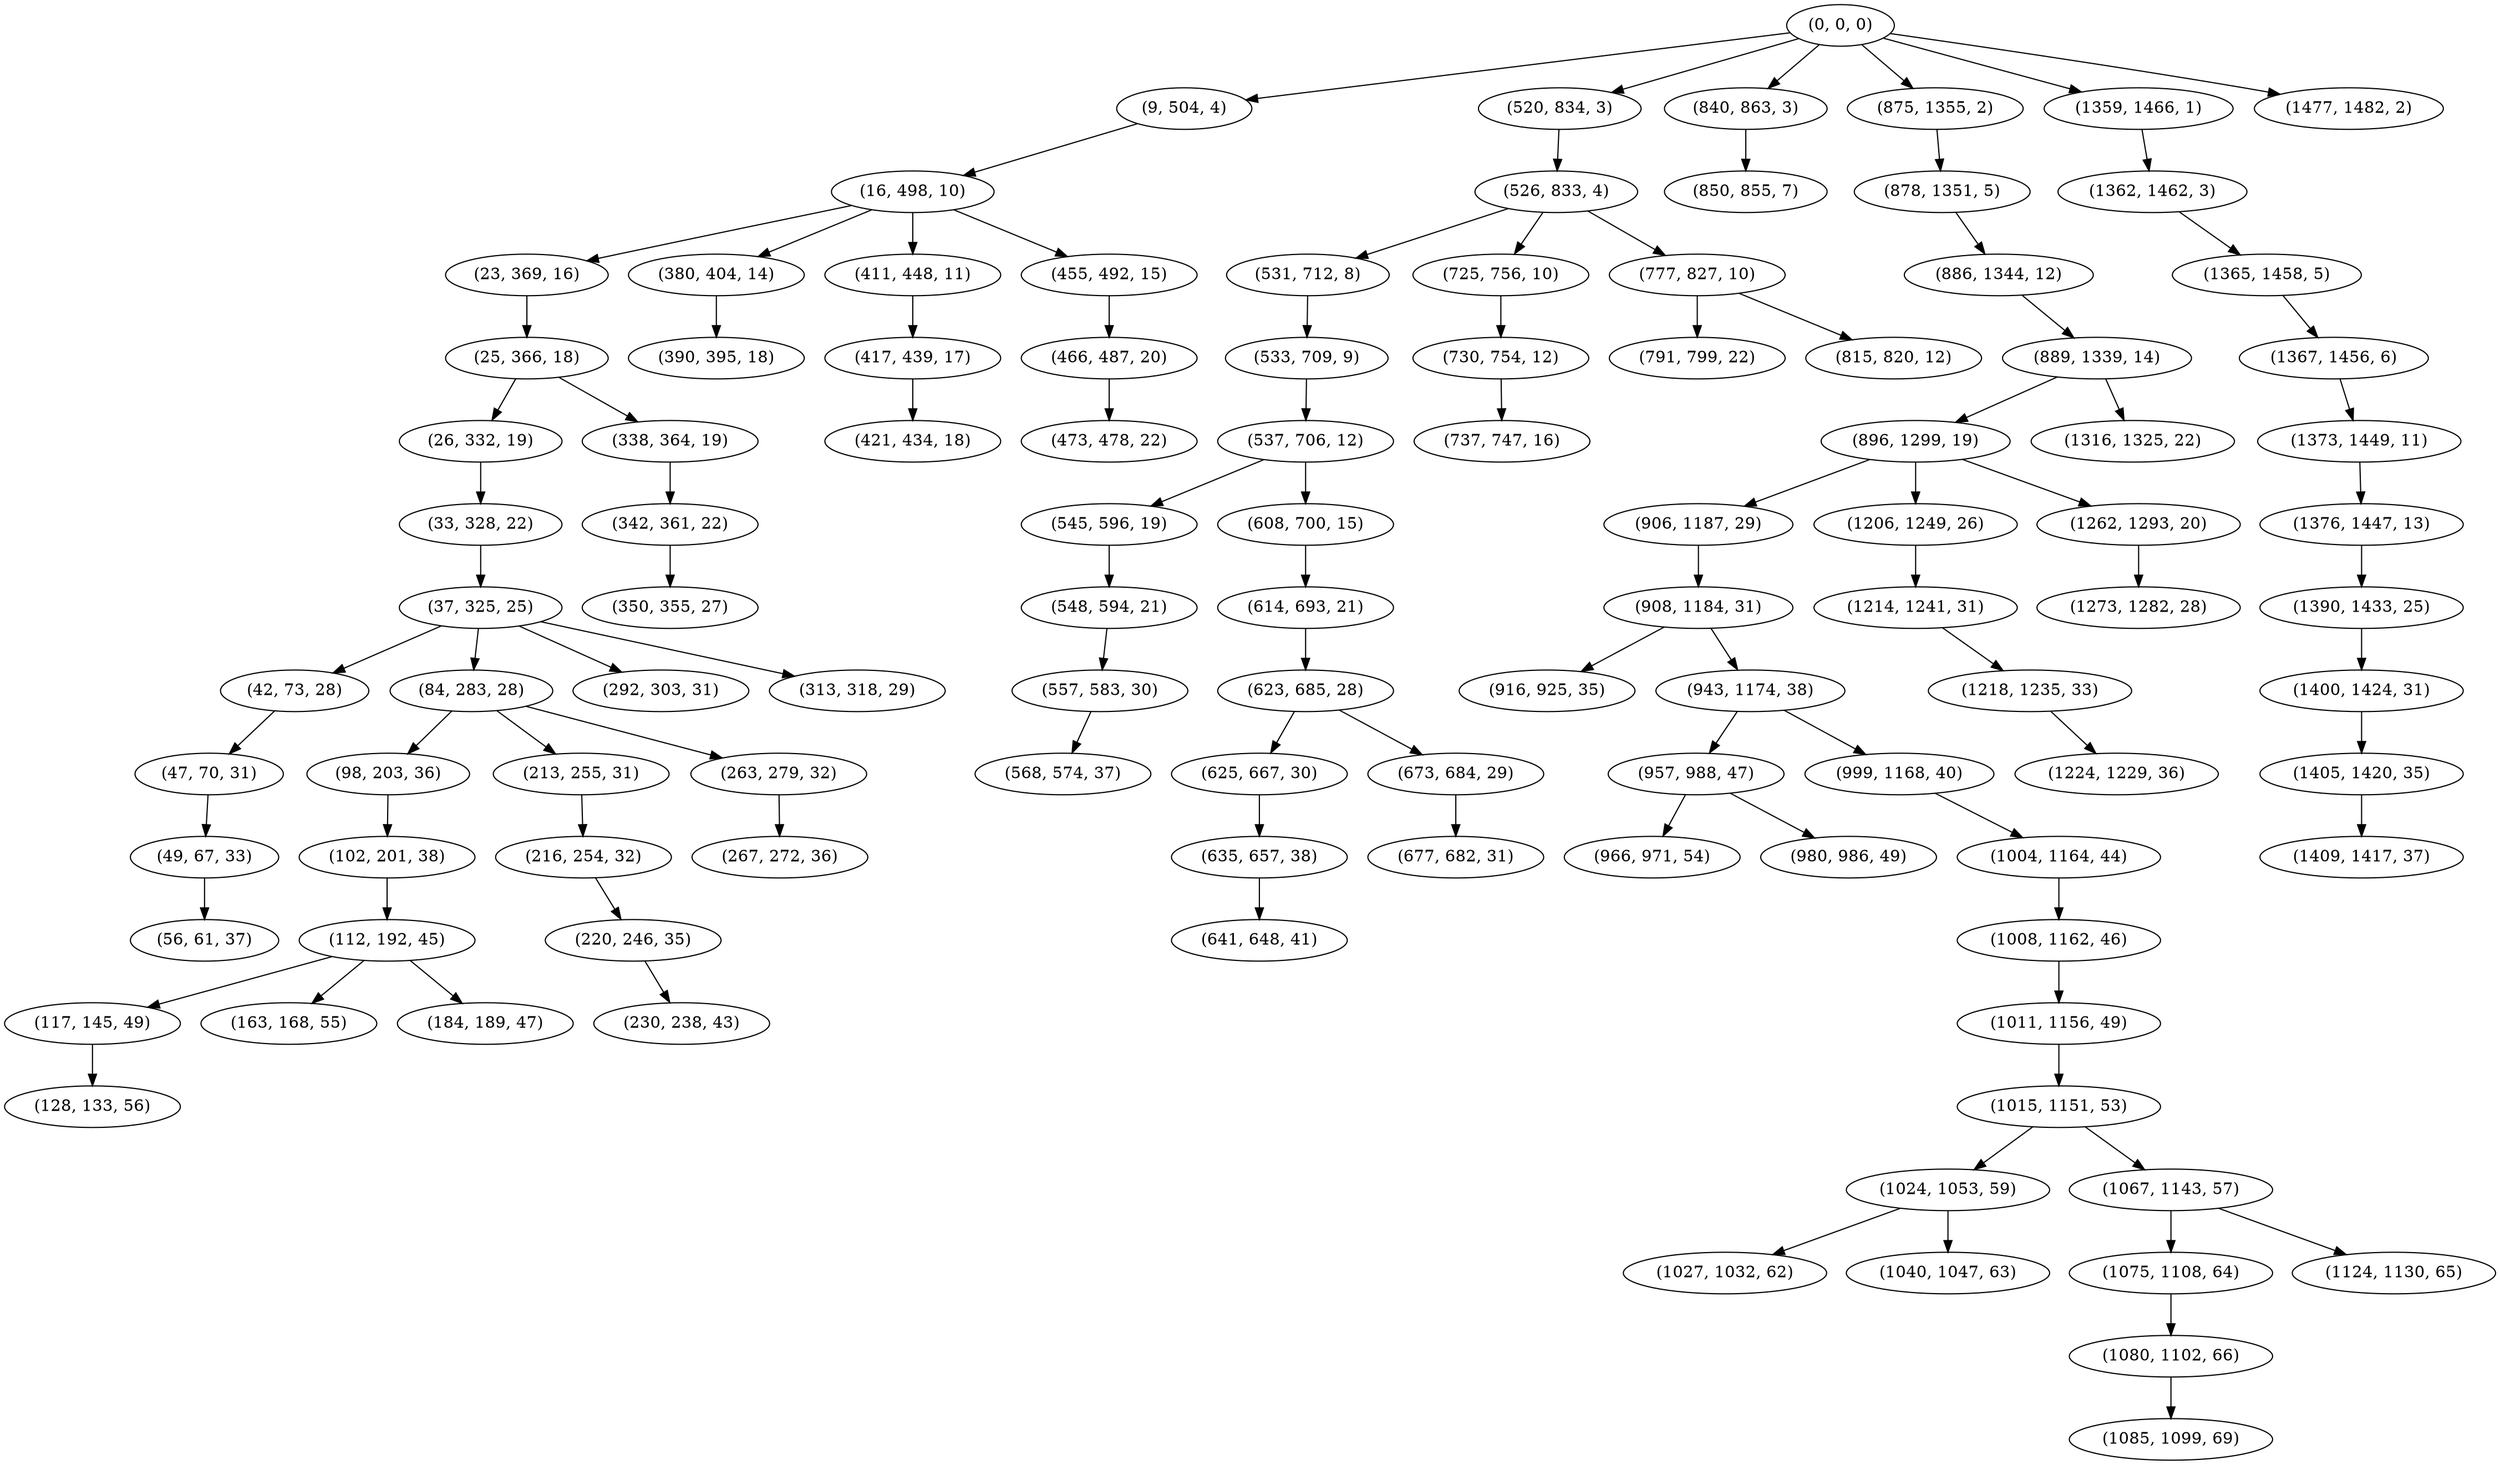 digraph tree {
    "(0, 0, 0)";
    "(9, 504, 4)";
    "(16, 498, 10)";
    "(23, 369, 16)";
    "(25, 366, 18)";
    "(26, 332, 19)";
    "(33, 328, 22)";
    "(37, 325, 25)";
    "(42, 73, 28)";
    "(47, 70, 31)";
    "(49, 67, 33)";
    "(56, 61, 37)";
    "(84, 283, 28)";
    "(98, 203, 36)";
    "(102, 201, 38)";
    "(112, 192, 45)";
    "(117, 145, 49)";
    "(128, 133, 56)";
    "(163, 168, 55)";
    "(184, 189, 47)";
    "(213, 255, 31)";
    "(216, 254, 32)";
    "(220, 246, 35)";
    "(230, 238, 43)";
    "(263, 279, 32)";
    "(267, 272, 36)";
    "(292, 303, 31)";
    "(313, 318, 29)";
    "(338, 364, 19)";
    "(342, 361, 22)";
    "(350, 355, 27)";
    "(380, 404, 14)";
    "(390, 395, 18)";
    "(411, 448, 11)";
    "(417, 439, 17)";
    "(421, 434, 18)";
    "(455, 492, 15)";
    "(466, 487, 20)";
    "(473, 478, 22)";
    "(520, 834, 3)";
    "(526, 833, 4)";
    "(531, 712, 8)";
    "(533, 709, 9)";
    "(537, 706, 12)";
    "(545, 596, 19)";
    "(548, 594, 21)";
    "(557, 583, 30)";
    "(568, 574, 37)";
    "(608, 700, 15)";
    "(614, 693, 21)";
    "(623, 685, 28)";
    "(625, 667, 30)";
    "(635, 657, 38)";
    "(641, 648, 41)";
    "(673, 684, 29)";
    "(677, 682, 31)";
    "(725, 756, 10)";
    "(730, 754, 12)";
    "(737, 747, 16)";
    "(777, 827, 10)";
    "(791, 799, 22)";
    "(815, 820, 12)";
    "(840, 863, 3)";
    "(850, 855, 7)";
    "(875, 1355, 2)";
    "(878, 1351, 5)";
    "(886, 1344, 12)";
    "(889, 1339, 14)";
    "(896, 1299, 19)";
    "(906, 1187, 29)";
    "(908, 1184, 31)";
    "(916, 925, 35)";
    "(943, 1174, 38)";
    "(957, 988, 47)";
    "(966, 971, 54)";
    "(980, 986, 49)";
    "(999, 1168, 40)";
    "(1004, 1164, 44)";
    "(1008, 1162, 46)";
    "(1011, 1156, 49)";
    "(1015, 1151, 53)";
    "(1024, 1053, 59)";
    "(1027, 1032, 62)";
    "(1040, 1047, 63)";
    "(1067, 1143, 57)";
    "(1075, 1108, 64)";
    "(1080, 1102, 66)";
    "(1085, 1099, 69)";
    "(1124, 1130, 65)";
    "(1206, 1249, 26)";
    "(1214, 1241, 31)";
    "(1218, 1235, 33)";
    "(1224, 1229, 36)";
    "(1262, 1293, 20)";
    "(1273, 1282, 28)";
    "(1316, 1325, 22)";
    "(1359, 1466, 1)";
    "(1362, 1462, 3)";
    "(1365, 1458, 5)";
    "(1367, 1456, 6)";
    "(1373, 1449, 11)";
    "(1376, 1447, 13)";
    "(1390, 1433, 25)";
    "(1400, 1424, 31)";
    "(1405, 1420, 35)";
    "(1409, 1417, 37)";
    "(1477, 1482, 2)";
    "(0, 0, 0)" -> "(9, 504, 4)";
    "(0, 0, 0)" -> "(520, 834, 3)";
    "(0, 0, 0)" -> "(840, 863, 3)";
    "(0, 0, 0)" -> "(875, 1355, 2)";
    "(0, 0, 0)" -> "(1359, 1466, 1)";
    "(0, 0, 0)" -> "(1477, 1482, 2)";
    "(9, 504, 4)" -> "(16, 498, 10)";
    "(16, 498, 10)" -> "(23, 369, 16)";
    "(16, 498, 10)" -> "(380, 404, 14)";
    "(16, 498, 10)" -> "(411, 448, 11)";
    "(16, 498, 10)" -> "(455, 492, 15)";
    "(23, 369, 16)" -> "(25, 366, 18)";
    "(25, 366, 18)" -> "(26, 332, 19)";
    "(25, 366, 18)" -> "(338, 364, 19)";
    "(26, 332, 19)" -> "(33, 328, 22)";
    "(33, 328, 22)" -> "(37, 325, 25)";
    "(37, 325, 25)" -> "(42, 73, 28)";
    "(37, 325, 25)" -> "(84, 283, 28)";
    "(37, 325, 25)" -> "(292, 303, 31)";
    "(37, 325, 25)" -> "(313, 318, 29)";
    "(42, 73, 28)" -> "(47, 70, 31)";
    "(47, 70, 31)" -> "(49, 67, 33)";
    "(49, 67, 33)" -> "(56, 61, 37)";
    "(84, 283, 28)" -> "(98, 203, 36)";
    "(84, 283, 28)" -> "(213, 255, 31)";
    "(84, 283, 28)" -> "(263, 279, 32)";
    "(98, 203, 36)" -> "(102, 201, 38)";
    "(102, 201, 38)" -> "(112, 192, 45)";
    "(112, 192, 45)" -> "(117, 145, 49)";
    "(112, 192, 45)" -> "(163, 168, 55)";
    "(112, 192, 45)" -> "(184, 189, 47)";
    "(117, 145, 49)" -> "(128, 133, 56)";
    "(213, 255, 31)" -> "(216, 254, 32)";
    "(216, 254, 32)" -> "(220, 246, 35)";
    "(220, 246, 35)" -> "(230, 238, 43)";
    "(263, 279, 32)" -> "(267, 272, 36)";
    "(338, 364, 19)" -> "(342, 361, 22)";
    "(342, 361, 22)" -> "(350, 355, 27)";
    "(380, 404, 14)" -> "(390, 395, 18)";
    "(411, 448, 11)" -> "(417, 439, 17)";
    "(417, 439, 17)" -> "(421, 434, 18)";
    "(455, 492, 15)" -> "(466, 487, 20)";
    "(466, 487, 20)" -> "(473, 478, 22)";
    "(520, 834, 3)" -> "(526, 833, 4)";
    "(526, 833, 4)" -> "(531, 712, 8)";
    "(526, 833, 4)" -> "(725, 756, 10)";
    "(526, 833, 4)" -> "(777, 827, 10)";
    "(531, 712, 8)" -> "(533, 709, 9)";
    "(533, 709, 9)" -> "(537, 706, 12)";
    "(537, 706, 12)" -> "(545, 596, 19)";
    "(537, 706, 12)" -> "(608, 700, 15)";
    "(545, 596, 19)" -> "(548, 594, 21)";
    "(548, 594, 21)" -> "(557, 583, 30)";
    "(557, 583, 30)" -> "(568, 574, 37)";
    "(608, 700, 15)" -> "(614, 693, 21)";
    "(614, 693, 21)" -> "(623, 685, 28)";
    "(623, 685, 28)" -> "(625, 667, 30)";
    "(623, 685, 28)" -> "(673, 684, 29)";
    "(625, 667, 30)" -> "(635, 657, 38)";
    "(635, 657, 38)" -> "(641, 648, 41)";
    "(673, 684, 29)" -> "(677, 682, 31)";
    "(725, 756, 10)" -> "(730, 754, 12)";
    "(730, 754, 12)" -> "(737, 747, 16)";
    "(777, 827, 10)" -> "(791, 799, 22)";
    "(777, 827, 10)" -> "(815, 820, 12)";
    "(840, 863, 3)" -> "(850, 855, 7)";
    "(875, 1355, 2)" -> "(878, 1351, 5)";
    "(878, 1351, 5)" -> "(886, 1344, 12)";
    "(886, 1344, 12)" -> "(889, 1339, 14)";
    "(889, 1339, 14)" -> "(896, 1299, 19)";
    "(889, 1339, 14)" -> "(1316, 1325, 22)";
    "(896, 1299, 19)" -> "(906, 1187, 29)";
    "(896, 1299, 19)" -> "(1206, 1249, 26)";
    "(896, 1299, 19)" -> "(1262, 1293, 20)";
    "(906, 1187, 29)" -> "(908, 1184, 31)";
    "(908, 1184, 31)" -> "(916, 925, 35)";
    "(908, 1184, 31)" -> "(943, 1174, 38)";
    "(943, 1174, 38)" -> "(957, 988, 47)";
    "(943, 1174, 38)" -> "(999, 1168, 40)";
    "(957, 988, 47)" -> "(966, 971, 54)";
    "(957, 988, 47)" -> "(980, 986, 49)";
    "(999, 1168, 40)" -> "(1004, 1164, 44)";
    "(1004, 1164, 44)" -> "(1008, 1162, 46)";
    "(1008, 1162, 46)" -> "(1011, 1156, 49)";
    "(1011, 1156, 49)" -> "(1015, 1151, 53)";
    "(1015, 1151, 53)" -> "(1024, 1053, 59)";
    "(1015, 1151, 53)" -> "(1067, 1143, 57)";
    "(1024, 1053, 59)" -> "(1027, 1032, 62)";
    "(1024, 1053, 59)" -> "(1040, 1047, 63)";
    "(1067, 1143, 57)" -> "(1075, 1108, 64)";
    "(1067, 1143, 57)" -> "(1124, 1130, 65)";
    "(1075, 1108, 64)" -> "(1080, 1102, 66)";
    "(1080, 1102, 66)" -> "(1085, 1099, 69)";
    "(1206, 1249, 26)" -> "(1214, 1241, 31)";
    "(1214, 1241, 31)" -> "(1218, 1235, 33)";
    "(1218, 1235, 33)" -> "(1224, 1229, 36)";
    "(1262, 1293, 20)" -> "(1273, 1282, 28)";
    "(1359, 1466, 1)" -> "(1362, 1462, 3)";
    "(1362, 1462, 3)" -> "(1365, 1458, 5)";
    "(1365, 1458, 5)" -> "(1367, 1456, 6)";
    "(1367, 1456, 6)" -> "(1373, 1449, 11)";
    "(1373, 1449, 11)" -> "(1376, 1447, 13)";
    "(1376, 1447, 13)" -> "(1390, 1433, 25)";
    "(1390, 1433, 25)" -> "(1400, 1424, 31)";
    "(1400, 1424, 31)" -> "(1405, 1420, 35)";
    "(1405, 1420, 35)" -> "(1409, 1417, 37)";
}
